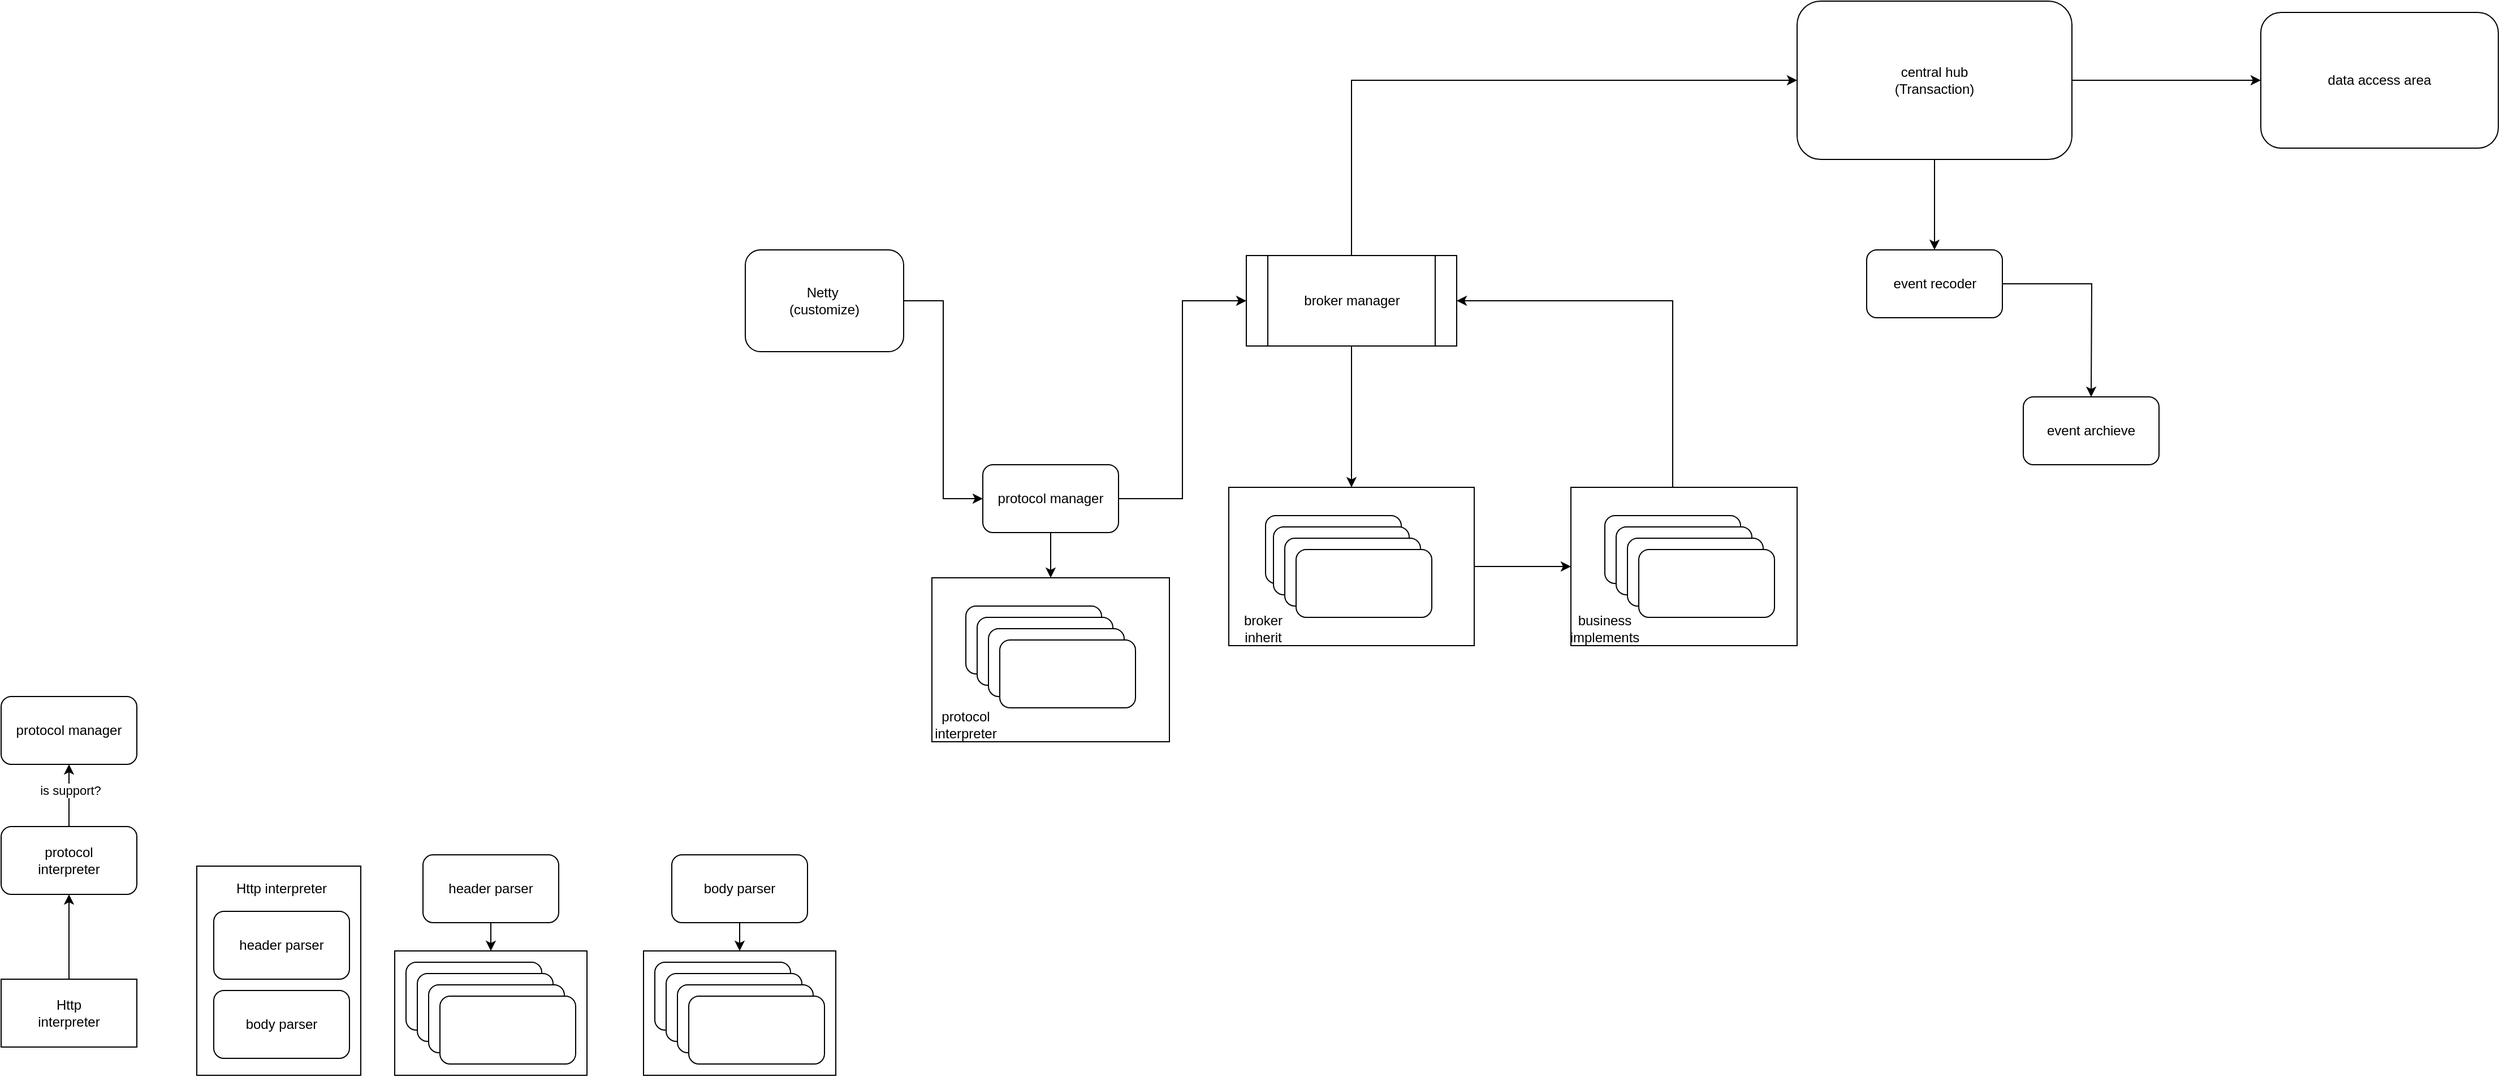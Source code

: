 <mxfile version="24.8.4">
  <diagram name="페이지-1" id="uuy63WmwbdW7DcjkDLRZ">
    <mxGraphModel dx="4445" dy="2075" grid="1" gridSize="10" guides="1" tooltips="1" connect="1" arrows="1" fold="1" page="1" pageScale="1" pageWidth="827" pageHeight="1169" math="0" shadow="0">
      <root>
        <mxCell id="0" />
        <mxCell id="1" parent="0" />
        <mxCell id="2EQNSn-tFkg0-ULbg_WI-74" value="" style="rounded=0;whiteSpace=wrap;html=1;" vertex="1" parent="1">
          <mxGeometry x="175" y="720" width="210" height="145" as="geometry" />
        </mxCell>
        <mxCell id="2EQNSn-tFkg0-ULbg_WI-54" value="" style="rounded=0;whiteSpace=wrap;html=1;" vertex="1" parent="1">
          <mxGeometry x="-475" y="975" width="145" height="185" as="geometry" />
        </mxCell>
        <mxCell id="2EQNSn-tFkg0-ULbg_WI-19" style="edgeStyle=orthogonalEdgeStyle;rounded=0;orthogonalLoop=1;jettySize=auto;html=1;entryX=0;entryY=0.5;entryDx=0;entryDy=0;" edge="1" parent="1" source="2EQNSn-tFkg0-ULbg_WI-14" target="2EQNSn-tFkg0-ULbg_WI-16">
          <mxGeometry relative="1" as="geometry" />
        </mxCell>
        <mxCell id="2EQNSn-tFkg0-ULbg_WI-14" value="" style="rounded=0;whiteSpace=wrap;html=1;" vertex="1" parent="1">
          <mxGeometry x="437.5" y="640" width="217" height="140" as="geometry" />
        </mxCell>
        <mxCell id="2EQNSn-tFkg0-ULbg_WI-3" style="edgeStyle=orthogonalEdgeStyle;rounded=0;orthogonalLoop=1;jettySize=auto;html=1;entryX=0;entryY=0.5;entryDx=0;entryDy=0;" edge="1" parent="1" source="2EQNSn-tFkg0-ULbg_WI-1" target="2EQNSn-tFkg0-ULbg_WI-2">
          <mxGeometry relative="1" as="geometry" />
        </mxCell>
        <mxCell id="2EQNSn-tFkg0-ULbg_WI-1" value="Netty&amp;nbsp;&lt;div&gt;(customize)&lt;/div&gt;" style="rounded=1;whiteSpace=wrap;html=1;" vertex="1" parent="1">
          <mxGeometry x="10" y="430" width="140" height="90" as="geometry" />
        </mxCell>
        <mxCell id="2EQNSn-tFkg0-ULbg_WI-5" style="edgeStyle=orthogonalEdgeStyle;rounded=0;orthogonalLoop=1;jettySize=auto;html=1;entryX=0;entryY=0.5;entryDx=0;entryDy=0;" edge="1" parent="1" source="2EQNSn-tFkg0-ULbg_WI-2" target="2EQNSn-tFkg0-ULbg_WI-4">
          <mxGeometry relative="1" as="geometry" />
        </mxCell>
        <mxCell id="2EQNSn-tFkg0-ULbg_WI-76" style="edgeStyle=orthogonalEdgeStyle;rounded=0;orthogonalLoop=1;jettySize=auto;html=1;" edge="1" parent="1" source="2EQNSn-tFkg0-ULbg_WI-2" target="2EQNSn-tFkg0-ULbg_WI-74">
          <mxGeometry relative="1" as="geometry" />
        </mxCell>
        <mxCell id="2EQNSn-tFkg0-ULbg_WI-2" value="protocol manager" style="rounded=1;whiteSpace=wrap;html=1;" vertex="1" parent="1">
          <mxGeometry x="220" y="620" width="120" height="60" as="geometry" />
        </mxCell>
        <mxCell id="2EQNSn-tFkg0-ULbg_WI-6" style="edgeStyle=orthogonalEdgeStyle;rounded=0;orthogonalLoop=1;jettySize=auto;html=1;entryX=0.5;entryY=0;entryDx=0;entryDy=0;" edge="1" parent="1" source="2EQNSn-tFkg0-ULbg_WI-4" target="2EQNSn-tFkg0-ULbg_WI-14">
          <mxGeometry relative="1" as="geometry">
            <mxPoint x="513" y="640" as="targetPoint" />
          </mxGeometry>
        </mxCell>
        <mxCell id="2EQNSn-tFkg0-ULbg_WI-27" style="edgeStyle=orthogonalEdgeStyle;rounded=0;orthogonalLoop=1;jettySize=auto;html=1;entryX=0;entryY=0.5;entryDx=0;entryDy=0;" edge="1" parent="1" source="2EQNSn-tFkg0-ULbg_WI-4" target="2EQNSn-tFkg0-ULbg_WI-26">
          <mxGeometry relative="1" as="geometry">
            <Array as="points">
              <mxPoint x="546" y="280" />
            </Array>
          </mxGeometry>
        </mxCell>
        <mxCell id="2EQNSn-tFkg0-ULbg_WI-4" value="broker manager" style="shape=process;whiteSpace=wrap;html=1;backgroundOutline=1;" vertex="1" parent="1">
          <mxGeometry x="453" y="435" width="186" height="80" as="geometry" />
        </mxCell>
        <mxCell id="2EQNSn-tFkg0-ULbg_WI-7" value="" style="rounded=1;whiteSpace=wrap;html=1;" vertex="1" parent="1">
          <mxGeometry x="470" y="665" width="120" height="60" as="geometry" />
        </mxCell>
        <mxCell id="2EQNSn-tFkg0-ULbg_WI-11" value="" style="rounded=1;whiteSpace=wrap;html=1;" vertex="1" parent="1">
          <mxGeometry x="477" y="675" width="120" height="60" as="geometry" />
        </mxCell>
        <mxCell id="2EQNSn-tFkg0-ULbg_WI-10" value="" style="rounded=1;whiteSpace=wrap;html=1;" vertex="1" parent="1">
          <mxGeometry x="487" y="685" width="120" height="60" as="geometry" />
        </mxCell>
        <mxCell id="2EQNSn-tFkg0-ULbg_WI-9" value="" style="rounded=1;whiteSpace=wrap;html=1;" vertex="1" parent="1">
          <mxGeometry x="497" y="695" width="120" height="60" as="geometry" />
        </mxCell>
        <mxCell id="2EQNSn-tFkg0-ULbg_WI-15" value="broker inherit" style="text;html=1;align=center;verticalAlign=middle;whiteSpace=wrap;rounded=0;" vertex="1" parent="1">
          <mxGeometry x="437.5" y="750" width="60" height="30" as="geometry" />
        </mxCell>
        <mxCell id="2EQNSn-tFkg0-ULbg_WI-24" style="edgeStyle=orthogonalEdgeStyle;rounded=0;orthogonalLoop=1;jettySize=auto;html=1;entryX=1;entryY=0.5;entryDx=0;entryDy=0;" edge="1" parent="1" source="2EQNSn-tFkg0-ULbg_WI-16" target="2EQNSn-tFkg0-ULbg_WI-4">
          <mxGeometry relative="1" as="geometry">
            <mxPoint x="840" y="490" as="targetPoint" />
            <Array as="points">
              <mxPoint x="830" y="475" />
            </Array>
          </mxGeometry>
        </mxCell>
        <mxCell id="2EQNSn-tFkg0-ULbg_WI-16" value="" style="rounded=0;whiteSpace=wrap;html=1;" vertex="1" parent="1">
          <mxGeometry x="740" y="640" width="200" height="140" as="geometry" />
        </mxCell>
        <mxCell id="2EQNSn-tFkg0-ULbg_WI-17" value="business&lt;br&gt;implements" style="text;html=1;align=center;verticalAlign=middle;whiteSpace=wrap;rounded=0;" vertex="1" parent="1">
          <mxGeometry x="740" y="750" width="60" height="30" as="geometry" />
        </mxCell>
        <mxCell id="2EQNSn-tFkg0-ULbg_WI-22" value="" style="rounded=1;whiteSpace=wrap;html=1;" vertex="1" parent="1">
          <mxGeometry x="770" y="665" width="120" height="60" as="geometry" />
        </mxCell>
        <mxCell id="2EQNSn-tFkg0-ULbg_WI-21" value="" style="rounded=1;whiteSpace=wrap;html=1;" vertex="1" parent="1">
          <mxGeometry x="780" y="675" width="120" height="60" as="geometry" />
        </mxCell>
        <mxCell id="2EQNSn-tFkg0-ULbg_WI-20" value="" style="rounded=1;whiteSpace=wrap;html=1;" vertex="1" parent="1">
          <mxGeometry x="790" y="685" width="120" height="60" as="geometry" />
        </mxCell>
        <mxCell id="2EQNSn-tFkg0-ULbg_WI-23" value="" style="rounded=1;whiteSpace=wrap;html=1;" vertex="1" parent="1">
          <mxGeometry x="800" y="695" width="120" height="60" as="geometry" />
        </mxCell>
        <mxCell id="2EQNSn-tFkg0-ULbg_WI-28" style="edgeStyle=orthogonalEdgeStyle;rounded=0;orthogonalLoop=1;jettySize=auto;html=1;" edge="1" parent="1" source="2EQNSn-tFkg0-ULbg_WI-26" target="2EQNSn-tFkg0-ULbg_WI-29">
          <mxGeometry relative="1" as="geometry">
            <mxPoint x="1090" y="280" as="targetPoint" />
          </mxGeometry>
        </mxCell>
        <mxCell id="2EQNSn-tFkg0-ULbg_WI-30" style="edgeStyle=orthogonalEdgeStyle;rounded=0;orthogonalLoop=1;jettySize=auto;html=1;" edge="1" parent="1" source="2EQNSn-tFkg0-ULbg_WI-26">
          <mxGeometry relative="1" as="geometry">
            <mxPoint x="1061.5" y="430" as="targetPoint" />
          </mxGeometry>
        </mxCell>
        <mxCell id="2EQNSn-tFkg0-ULbg_WI-26" value="central hub&lt;br&gt;(Transaction)" style="rounded=1;whiteSpace=wrap;html=1;" vertex="1" parent="1">
          <mxGeometry x="940" y="210" width="243" height="140" as="geometry" />
        </mxCell>
        <mxCell id="2EQNSn-tFkg0-ULbg_WI-29" value="data access area" style="rounded=1;whiteSpace=wrap;html=1;" vertex="1" parent="1">
          <mxGeometry x="1350" y="220" width="210" height="120" as="geometry" />
        </mxCell>
        <mxCell id="2EQNSn-tFkg0-ULbg_WI-32" style="edgeStyle=orthogonalEdgeStyle;rounded=0;orthogonalLoop=1;jettySize=auto;html=1;" edge="1" parent="1" source="2EQNSn-tFkg0-ULbg_WI-31">
          <mxGeometry relative="1" as="geometry">
            <mxPoint x="1200" y="560" as="targetPoint" />
          </mxGeometry>
        </mxCell>
        <mxCell id="2EQNSn-tFkg0-ULbg_WI-31" value="event recoder" style="rounded=1;whiteSpace=wrap;html=1;" vertex="1" parent="1">
          <mxGeometry x="1001.5" y="430" width="120" height="60" as="geometry" />
        </mxCell>
        <mxCell id="2EQNSn-tFkg0-ULbg_WI-33" value="event archieve" style="rounded=1;whiteSpace=wrap;html=1;" vertex="1" parent="1">
          <mxGeometry x="1140" y="560" width="120" height="60" as="geometry" />
        </mxCell>
        <mxCell id="2EQNSn-tFkg0-ULbg_WI-79" style="edgeStyle=orthogonalEdgeStyle;rounded=0;orthogonalLoop=1;jettySize=auto;html=1;entryX=0.5;entryY=1;entryDx=0;entryDy=0;" edge="1" parent="1" source="2EQNSn-tFkg0-ULbg_WI-51" target="2EQNSn-tFkg0-ULbg_WI-66">
          <mxGeometry relative="1" as="geometry" />
        </mxCell>
        <mxCell id="2EQNSn-tFkg0-ULbg_WI-80" value="&lt;div&gt;is support?&lt;/div&gt;" style="edgeLabel;html=1;align=center;verticalAlign=middle;resizable=0;points=[];" vertex="1" connectable="0" parent="2EQNSn-tFkg0-ULbg_WI-79">
          <mxGeometry x="0.164" y="-1" relative="1" as="geometry">
            <mxPoint as="offset" />
          </mxGeometry>
        </mxCell>
        <mxCell id="2EQNSn-tFkg0-ULbg_WI-51" value="&lt;div&gt;protocol&lt;/div&gt;&lt;span style=&quot;color: rgb(0, 0, 0); font-family: Helvetica; font-size: 12px; font-style: normal; font-variant-ligatures: normal; font-variant-caps: normal; font-weight: 400; letter-spacing: normal; orphans: 2; text-align: center; text-indent: 0px; text-transform: none; widows: 2; word-spacing: 0px; -webkit-text-stroke-width: 0px; white-space: normal; background-color: rgb(251, 251, 251); text-decoration-thickness: initial; text-decoration-style: initial; text-decoration-color: initial; display: inline !important; float: none;&quot;&gt;interpreter&lt;/span&gt;" style="rounded=1;whiteSpace=wrap;html=1;" vertex="1" parent="1">
          <mxGeometry x="-648" y="940" width="120" height="60" as="geometry" />
        </mxCell>
        <mxCell id="2EQNSn-tFkg0-ULbg_WI-78" style="edgeStyle=orthogonalEdgeStyle;rounded=0;orthogonalLoop=1;jettySize=auto;html=1;" edge="1" parent="1" source="2EQNSn-tFkg0-ULbg_WI-52" target="2EQNSn-tFkg0-ULbg_WI-51">
          <mxGeometry relative="1" as="geometry" />
        </mxCell>
        <mxCell id="2EQNSn-tFkg0-ULbg_WI-52" value="Http&lt;br&gt;interpreter" style="rounded=0;whiteSpace=wrap;html=1;" vertex="1" parent="1">
          <mxGeometry x="-648" y="1075" width="120" height="60" as="geometry" />
        </mxCell>
        <mxCell id="2EQNSn-tFkg0-ULbg_WI-57" value="Http interpreter" style="text;html=1;align=center;verticalAlign=middle;whiteSpace=wrap;rounded=0;" vertex="1" parent="1">
          <mxGeometry x="-475" y="975" width="150" height="40" as="geometry" />
        </mxCell>
        <mxCell id="2EQNSn-tFkg0-ULbg_WI-58" value="header parser" style="rounded=1;whiteSpace=wrap;html=1;" vertex="1" parent="1">
          <mxGeometry x="-460" y="1015" width="120" height="60" as="geometry" />
        </mxCell>
        <mxCell id="2EQNSn-tFkg0-ULbg_WI-59" value="body parser" style="rounded=1;whiteSpace=wrap;html=1;" vertex="1" parent="1">
          <mxGeometry x="-460" y="1085" width="120" height="60" as="geometry" />
        </mxCell>
        <mxCell id="2EQNSn-tFkg0-ULbg_WI-66" value="protocol manager" style="rounded=1;whiteSpace=wrap;html=1;" vertex="1" parent="1">
          <mxGeometry x="-648" y="825" width="120" height="60" as="geometry" />
        </mxCell>
        <mxCell id="2EQNSn-tFkg0-ULbg_WI-68" value="" style="rounded=1;whiteSpace=wrap;html=1;" vertex="1" parent="1">
          <mxGeometry x="205" y="745" width="120" height="60" as="geometry" />
        </mxCell>
        <mxCell id="2EQNSn-tFkg0-ULbg_WI-70" value="" style="rounded=1;whiteSpace=wrap;html=1;" vertex="1" parent="1">
          <mxGeometry x="215" y="755" width="120" height="60" as="geometry" />
        </mxCell>
        <mxCell id="2EQNSn-tFkg0-ULbg_WI-71" value="" style="rounded=1;whiteSpace=wrap;html=1;" vertex="1" parent="1">
          <mxGeometry x="225" y="765" width="120" height="60" as="geometry" />
        </mxCell>
        <mxCell id="2EQNSn-tFkg0-ULbg_WI-72" value="" style="rounded=1;whiteSpace=wrap;html=1;" vertex="1" parent="1">
          <mxGeometry x="235" y="775" width="120" height="60" as="geometry" />
        </mxCell>
        <mxCell id="2EQNSn-tFkg0-ULbg_WI-75" value="protocol&lt;br&gt;interpreter" style="text;html=1;align=center;verticalAlign=middle;whiteSpace=wrap;rounded=0;" vertex="1" parent="1">
          <mxGeometry x="175" y="835" width="60" height="30" as="geometry" />
        </mxCell>
        <mxCell id="2EQNSn-tFkg0-ULbg_WI-84" style="edgeStyle=orthogonalEdgeStyle;rounded=0;orthogonalLoop=1;jettySize=auto;html=1;" edge="1" parent="1" source="2EQNSn-tFkg0-ULbg_WI-83" target="2EQNSn-tFkg0-ULbg_WI-85">
          <mxGeometry relative="1" as="geometry">
            <mxPoint x="-240" y="1070" as="targetPoint" />
          </mxGeometry>
        </mxCell>
        <mxCell id="2EQNSn-tFkg0-ULbg_WI-83" value="header parser" style="rounded=1;whiteSpace=wrap;html=1;" vertex="1" parent="1">
          <mxGeometry x="-275" y="965" width="120" height="60" as="geometry" />
        </mxCell>
        <mxCell id="2EQNSn-tFkg0-ULbg_WI-85" value="" style="rounded=0;whiteSpace=wrap;html=1;" vertex="1" parent="1">
          <mxGeometry x="-300" y="1050" width="170" height="110" as="geometry" />
        </mxCell>
        <mxCell id="2EQNSn-tFkg0-ULbg_WI-86" value="" style="rounded=1;whiteSpace=wrap;html=1;" vertex="1" parent="1">
          <mxGeometry x="-290" y="1060" width="120" height="60" as="geometry" />
        </mxCell>
        <mxCell id="2EQNSn-tFkg0-ULbg_WI-88" value="" style="rounded=1;whiteSpace=wrap;html=1;" vertex="1" parent="1">
          <mxGeometry x="-280" y="1070" width="120" height="60" as="geometry" />
        </mxCell>
        <mxCell id="2EQNSn-tFkg0-ULbg_WI-87" value="" style="rounded=1;whiteSpace=wrap;html=1;" vertex="1" parent="1">
          <mxGeometry x="-270" y="1080" width="120" height="60" as="geometry" />
        </mxCell>
        <mxCell id="2EQNSn-tFkg0-ULbg_WI-89" value="" style="rounded=1;whiteSpace=wrap;html=1;" vertex="1" parent="1">
          <mxGeometry x="-260" y="1090" width="120" height="60" as="geometry" />
        </mxCell>
        <mxCell id="2EQNSn-tFkg0-ULbg_WI-92" style="edgeStyle=orthogonalEdgeStyle;rounded=0;orthogonalLoop=1;jettySize=auto;html=1;" edge="1" parent="1" source="2EQNSn-tFkg0-ULbg_WI-90" target="2EQNSn-tFkg0-ULbg_WI-91">
          <mxGeometry relative="1" as="geometry" />
        </mxCell>
        <mxCell id="2EQNSn-tFkg0-ULbg_WI-90" value="body parser" style="rounded=1;whiteSpace=wrap;html=1;" vertex="1" parent="1">
          <mxGeometry x="-55" y="965" width="120" height="60" as="geometry" />
        </mxCell>
        <mxCell id="2EQNSn-tFkg0-ULbg_WI-91" value="" style="rounded=0;whiteSpace=wrap;html=1;" vertex="1" parent="1">
          <mxGeometry x="-80" y="1050" width="170" height="110" as="geometry" />
        </mxCell>
        <mxCell id="2EQNSn-tFkg0-ULbg_WI-94" value="" style="rounded=1;whiteSpace=wrap;html=1;" vertex="1" parent="1">
          <mxGeometry x="-70" y="1060" width="120" height="60" as="geometry" />
        </mxCell>
        <mxCell id="2EQNSn-tFkg0-ULbg_WI-95" value="" style="rounded=1;whiteSpace=wrap;html=1;" vertex="1" parent="1">
          <mxGeometry x="-60" y="1070" width="120" height="60" as="geometry" />
        </mxCell>
        <mxCell id="2EQNSn-tFkg0-ULbg_WI-96" value="" style="rounded=1;whiteSpace=wrap;html=1;" vertex="1" parent="1">
          <mxGeometry x="-50" y="1080" width="120" height="60" as="geometry" />
        </mxCell>
        <mxCell id="2EQNSn-tFkg0-ULbg_WI-97" value="" style="rounded=1;whiteSpace=wrap;html=1;" vertex="1" parent="1">
          <mxGeometry x="-40" y="1090" width="120" height="60" as="geometry" />
        </mxCell>
      </root>
    </mxGraphModel>
  </diagram>
</mxfile>
